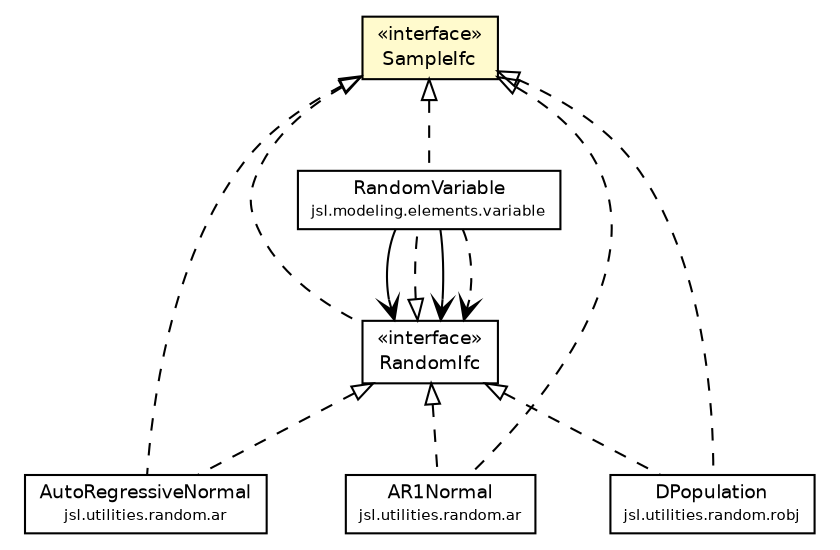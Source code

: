 #!/usr/local/bin/dot
#
# Class diagram 
# Generated by UMLGraph version 5.4 (http://www.umlgraph.org/)
#

digraph G {
	edge [fontname="Helvetica",fontsize=10,labelfontname="Helvetica",labelfontsize=10];
	node [fontname="Helvetica",fontsize=10,shape=plaintext];
	nodesep=0.25;
	ranksep=0.5;
	// jsl.modeling.elements.variable.RandomVariable
	c191460 [label=<<table title="jsl.modeling.elements.variable.RandomVariable" border="0" cellborder="1" cellspacing="0" cellpadding="2" port="p" href="../../modeling/elements/variable/RandomVariable.html">
		<tr><td><table border="0" cellspacing="0" cellpadding="1">
<tr><td align="center" balign="center"> RandomVariable </td></tr>
<tr><td align="center" balign="center"><font point-size="7.0"> jsl.modeling.elements.variable </font></td></tr>
		</table></td></tr>
		</table>>, URL="../../modeling/elements/variable/RandomVariable.html", fontname="Helvetica", fontcolor="black", fontsize=9.0];
	// jsl.utilities.random.SampleIfc
	c191554 [label=<<table title="jsl.utilities.random.SampleIfc" border="0" cellborder="1" cellspacing="0" cellpadding="2" port="p" bgcolor="lemonChiffon" href="./SampleIfc.html">
		<tr><td><table border="0" cellspacing="0" cellpadding="1">
<tr><td align="center" balign="center"> &#171;interface&#187; </td></tr>
<tr><td align="center" balign="center"> SampleIfc </td></tr>
		</table></td></tr>
		</table>>, URL="./SampleIfc.html", fontname="Helvetica", fontcolor="black", fontsize=9.0];
	// jsl.utilities.random.RandomIfc
	c191555 [label=<<table title="jsl.utilities.random.RandomIfc" border="0" cellborder="1" cellspacing="0" cellpadding="2" port="p" href="./RandomIfc.html">
		<tr><td><table border="0" cellspacing="0" cellpadding="1">
<tr><td align="center" balign="center"> &#171;interface&#187; </td></tr>
<tr><td align="center" balign="center"> RandomIfc </td></tr>
		</table></td></tr>
		</table>>, URL="./RandomIfc.html", fontname="Helvetica", fontcolor="black", fontsize=9.0];
	// jsl.utilities.random.ar.AutoRegressiveNormal
	c191560 [label=<<table title="jsl.utilities.random.ar.AutoRegressiveNormal" border="0" cellborder="1" cellspacing="0" cellpadding="2" port="p" href="./ar/AutoRegressiveNormal.html">
		<tr><td><table border="0" cellspacing="0" cellpadding="1">
<tr><td align="center" balign="center"> AutoRegressiveNormal </td></tr>
<tr><td align="center" balign="center"><font point-size="7.0"> jsl.utilities.random.ar </font></td></tr>
		</table></td></tr>
		</table>>, URL="./ar/AutoRegressiveNormal.html", fontname="Helvetica", fontcolor="black", fontsize=9.0];
	// jsl.utilities.random.ar.AR1Normal
	c191562 [label=<<table title="jsl.utilities.random.ar.AR1Normal" border="0" cellborder="1" cellspacing="0" cellpadding="2" port="p" href="./ar/AR1Normal.html">
		<tr><td><table border="0" cellspacing="0" cellpadding="1">
<tr><td align="center" balign="center"> AR1Normal </td></tr>
<tr><td align="center" balign="center"><font point-size="7.0"> jsl.utilities.random.ar </font></td></tr>
		</table></td></tr>
		</table>>, URL="./ar/AR1Normal.html", fontname="Helvetica", fontcolor="black", fontsize=9.0];
	// jsl.utilities.random.robj.DPopulation
	c191636 [label=<<table title="jsl.utilities.random.robj.DPopulation" border="0" cellborder="1" cellspacing="0" cellpadding="2" port="p" href="./robj/DPopulation.html">
		<tr><td><table border="0" cellspacing="0" cellpadding="1">
<tr><td align="center" balign="center"> DPopulation </td></tr>
<tr><td align="center" balign="center"><font point-size="7.0"> jsl.utilities.random.robj </font></td></tr>
		</table></td></tr>
		</table>>, URL="./robj/DPopulation.html", fontname="Helvetica", fontcolor="black", fontsize=9.0];
	//jsl.modeling.elements.variable.RandomVariable implements jsl.utilities.random.RandomIfc
	c191555:p -> c191460:p [dir=back,arrowtail=empty,style=dashed];
	//jsl.modeling.elements.variable.RandomVariable implements jsl.utilities.random.SampleIfc
	c191554:p -> c191460:p [dir=back,arrowtail=empty,style=dashed];
	//jsl.utilities.random.RandomIfc implements jsl.utilities.random.SampleIfc
	c191554:p -> c191555:p [dir=back,arrowtail=empty,style=dashed];
	//jsl.utilities.random.ar.AutoRegressiveNormal implements jsl.utilities.random.RandomIfc
	c191555:p -> c191560:p [dir=back,arrowtail=empty,style=dashed];
	//jsl.utilities.random.ar.AutoRegressiveNormal implements jsl.utilities.random.SampleIfc
	c191554:p -> c191560:p [dir=back,arrowtail=empty,style=dashed];
	//jsl.utilities.random.ar.AR1Normal implements jsl.utilities.random.RandomIfc
	c191555:p -> c191562:p [dir=back,arrowtail=empty,style=dashed];
	//jsl.utilities.random.ar.AR1Normal implements jsl.utilities.random.SampleIfc
	c191554:p -> c191562:p [dir=back,arrowtail=empty,style=dashed];
	//jsl.utilities.random.robj.DPopulation implements jsl.utilities.random.RandomIfc
	c191555:p -> c191636:p [dir=back,arrowtail=empty,style=dashed];
	//jsl.utilities.random.robj.DPopulation implements jsl.utilities.random.SampleIfc
	c191554:p -> c191636:p [dir=back,arrowtail=empty,style=dashed];
	// jsl.modeling.elements.variable.RandomVariable NAVASSOC jsl.utilities.random.RandomIfc
	c191460:p -> c191555:p [taillabel="", label="", headlabel="", fontname="Helvetica", fontcolor="black", fontsize=10.0, color="black", arrowhead=open];
	// jsl.modeling.elements.variable.RandomVariable NAVASSOC jsl.utilities.random.RandomIfc
	c191460:p -> c191555:p [taillabel="", label="", headlabel="", fontname="Helvetica", fontcolor="black", fontsize=10.0, color="black", arrowhead=open];
	// jsl.modeling.elements.variable.RandomVariable DEPEND jsl.utilities.random.RandomIfc
	c191460:p -> c191555:p [taillabel="", label="", headlabel="", fontname="Helvetica", fontcolor="black", fontsize=10.0, color="black", arrowhead=open, style=dashed];
}

